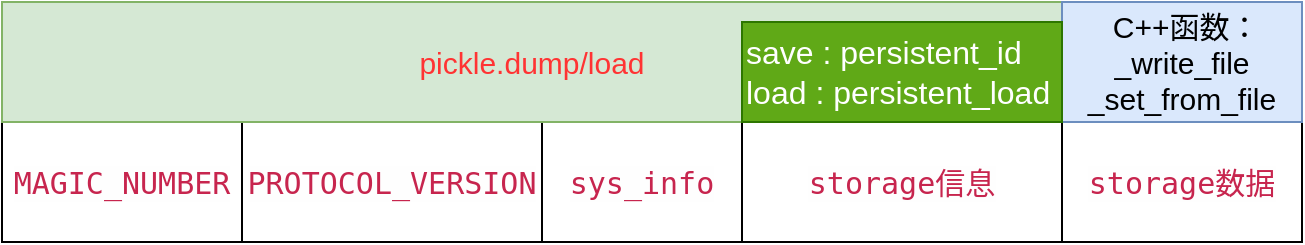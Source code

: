 <mxfile version="14.2.9" type="github">
  <diagram id="TA9kZWug_r85C3clJezx" name="Page-1">
    <mxGraphModel dx="817" dy="487" grid="1" gridSize="10" guides="1" tooltips="1" connect="1" arrows="1" fold="1" page="1" pageScale="1" pageWidth="827" pageHeight="1169" math="0" shadow="0">
      <root>
        <mxCell id="0" />
        <mxCell id="1" parent="0" />
        <mxCell id="7_i-U9n6Cbf5A0pLLuEN-1" value="&lt;span style=&quot;color: rgb(199, 37, 78); font-family: &amp;quot;source code pro&amp;quot;, monospace; font-size: 15px; text-align: left; background-color: rgb(254, 254, 254);&quot;&gt;MAGIC_NUMBER&lt;/span&gt;" style="rounded=0;whiteSpace=wrap;html=1;fontSize=15;" vertex="1" parent="1">
          <mxGeometry x="130" y="190" width="120" height="60" as="geometry" />
        </mxCell>
        <mxCell id="7_i-U9n6Cbf5A0pLLuEN-2" value="&lt;span style=&quot;color: rgb(199, 37, 78); font-family: &amp;quot;source code pro&amp;quot;, monospace; font-size: 15px; text-align: left; background-color: rgb(254, 254, 254);&quot;&gt;PROTOCOL_VERSION&lt;/span&gt;" style="rounded=0;whiteSpace=wrap;html=1;fontSize=15;" vertex="1" parent="1">
          <mxGeometry x="250" y="190" width="150" height="60" as="geometry" />
        </mxCell>
        <mxCell id="7_i-U9n6Cbf5A0pLLuEN-9" value="" style="edgeStyle=orthogonalEdgeStyle;rounded=0;orthogonalLoop=1;jettySize=auto;html=1;" edge="1" parent="1" source="7_i-U9n6Cbf5A0pLLuEN-3" target="7_i-U9n6Cbf5A0pLLuEN-8">
          <mxGeometry relative="1" as="geometry" />
        </mxCell>
        <mxCell id="7_i-U9n6Cbf5A0pLLuEN-10" value="" style="edgeStyle=orthogonalEdgeStyle;rounded=0;orthogonalLoop=1;jettySize=auto;html=1;fontSize=15;" edge="1" parent="1" source="7_i-U9n6Cbf5A0pLLuEN-3" target="7_i-U9n6Cbf5A0pLLuEN-6">
          <mxGeometry relative="1" as="geometry" />
        </mxCell>
        <mxCell id="7_i-U9n6Cbf5A0pLLuEN-3" value="&lt;span style=&quot;color: rgb(199, 37, 78); font-family: &amp;quot;source code pro&amp;quot;, monospace; font-size: 15px; text-align: left; background-color: rgb(254, 254, 254);&quot;&gt;sys_info&lt;/span&gt;" style="rounded=0;whiteSpace=wrap;html=1;fontSize=15;" vertex="1" parent="1">
          <mxGeometry x="400" y="190" width="100" height="60" as="geometry" />
        </mxCell>
        <mxCell id="7_i-U9n6Cbf5A0pLLuEN-4" value="&lt;span style=&quot;color: rgb(199, 37, 78); font-family: &amp;quot;source code pro&amp;quot;, monospace; text-align: left; background-color: rgb(254, 254, 254); font-size: 15px;&quot;&gt;&lt;font style=&quot;font-size: 15px;&quot;&gt;storage信息&lt;/font&gt;&lt;/span&gt;" style="rounded=0;whiteSpace=wrap;html=1;fontSize=15;" vertex="1" parent="1">
          <mxGeometry x="500" y="190" width="160" height="60" as="geometry" />
        </mxCell>
        <mxCell id="7_i-U9n6Cbf5A0pLLuEN-5" value="&lt;span style=&quot;color: rgb(199, 37, 78); font-family: &amp;quot;source code pro&amp;quot;, monospace; font-size: 15px; text-align: left; background-color: rgb(254, 254, 254);&quot;&gt;storage数据&lt;/span&gt;" style="rounded=0;whiteSpace=wrap;html=1;fontSize=15;" vertex="1" parent="1">
          <mxGeometry x="660" y="190" width="120" height="60" as="geometry" />
        </mxCell>
        <mxCell id="7_i-U9n6Cbf5A0pLLuEN-6" value="&lt;font color=&quot;#ff3333&quot;&gt;pickle.dump/load&lt;/font&gt;" style="rounded=0;whiteSpace=wrap;html=1;fillColor=#d5e8d4;strokeColor=#82b366;fontSize=15;" vertex="1" parent="1">
          <mxGeometry x="130" y="130" width="530" height="60" as="geometry" />
        </mxCell>
        <mxCell id="7_i-U9n6Cbf5A0pLLuEN-7" value="&amp;nbsp;C++函数：&lt;br&gt;_write_file&lt;br&gt;_set_from_file" style="rounded=0;whiteSpace=wrap;html=1;fillColor=#dae8fc;strokeColor=#6c8ebf;fontSize=15;align=center;" vertex="1" parent="1">
          <mxGeometry x="660" y="130" width="120" height="60" as="geometry" />
        </mxCell>
        <mxCell id="7_i-U9n6Cbf5A0pLLuEN-8" value="&lt;font style=&quot;font-size: 16px&quot;&gt;save : persistent_id&lt;br&gt;load : persistent_load&lt;/font&gt;" style="rounded=0;whiteSpace=wrap;html=1;fillColor=#60a917;strokeColor=#2D7600;fontColor=#ffffff;align=left;" vertex="1" parent="1">
          <mxGeometry x="500" y="140" width="160" height="50" as="geometry" />
        </mxCell>
      </root>
    </mxGraphModel>
  </diagram>
</mxfile>
